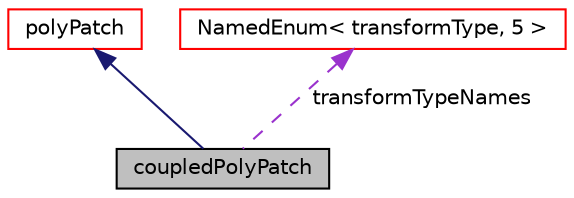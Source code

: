 digraph "coupledPolyPatch"
{
  bgcolor="transparent";
  edge [fontname="Helvetica",fontsize="10",labelfontname="Helvetica",labelfontsize="10"];
  node [fontname="Helvetica",fontsize="10",shape=record];
  Node1 [label="coupledPolyPatch",height=0.2,width=0.4,color="black", fillcolor="grey75", style="filled", fontcolor="black"];
  Node2 -> Node1 [dir="back",color="midnightblue",fontsize="10",style="solid",fontname="Helvetica"];
  Node2 [label="polyPatch",height=0.2,width=0.4,color="red",URL="$a01935.html",tooltip="A patch is a list of labels that address the faces in the global face list. "];
  Node3 -> Node1 [dir="back",color="darkorchid3",fontsize="10",style="dashed",label=" transformTypeNames" ,fontname="Helvetica"];
  Node3 [label="NamedEnum\< transformType, 5 \>",height=0.2,width=0.4,color="red",URL="$a01569.html"];
}
